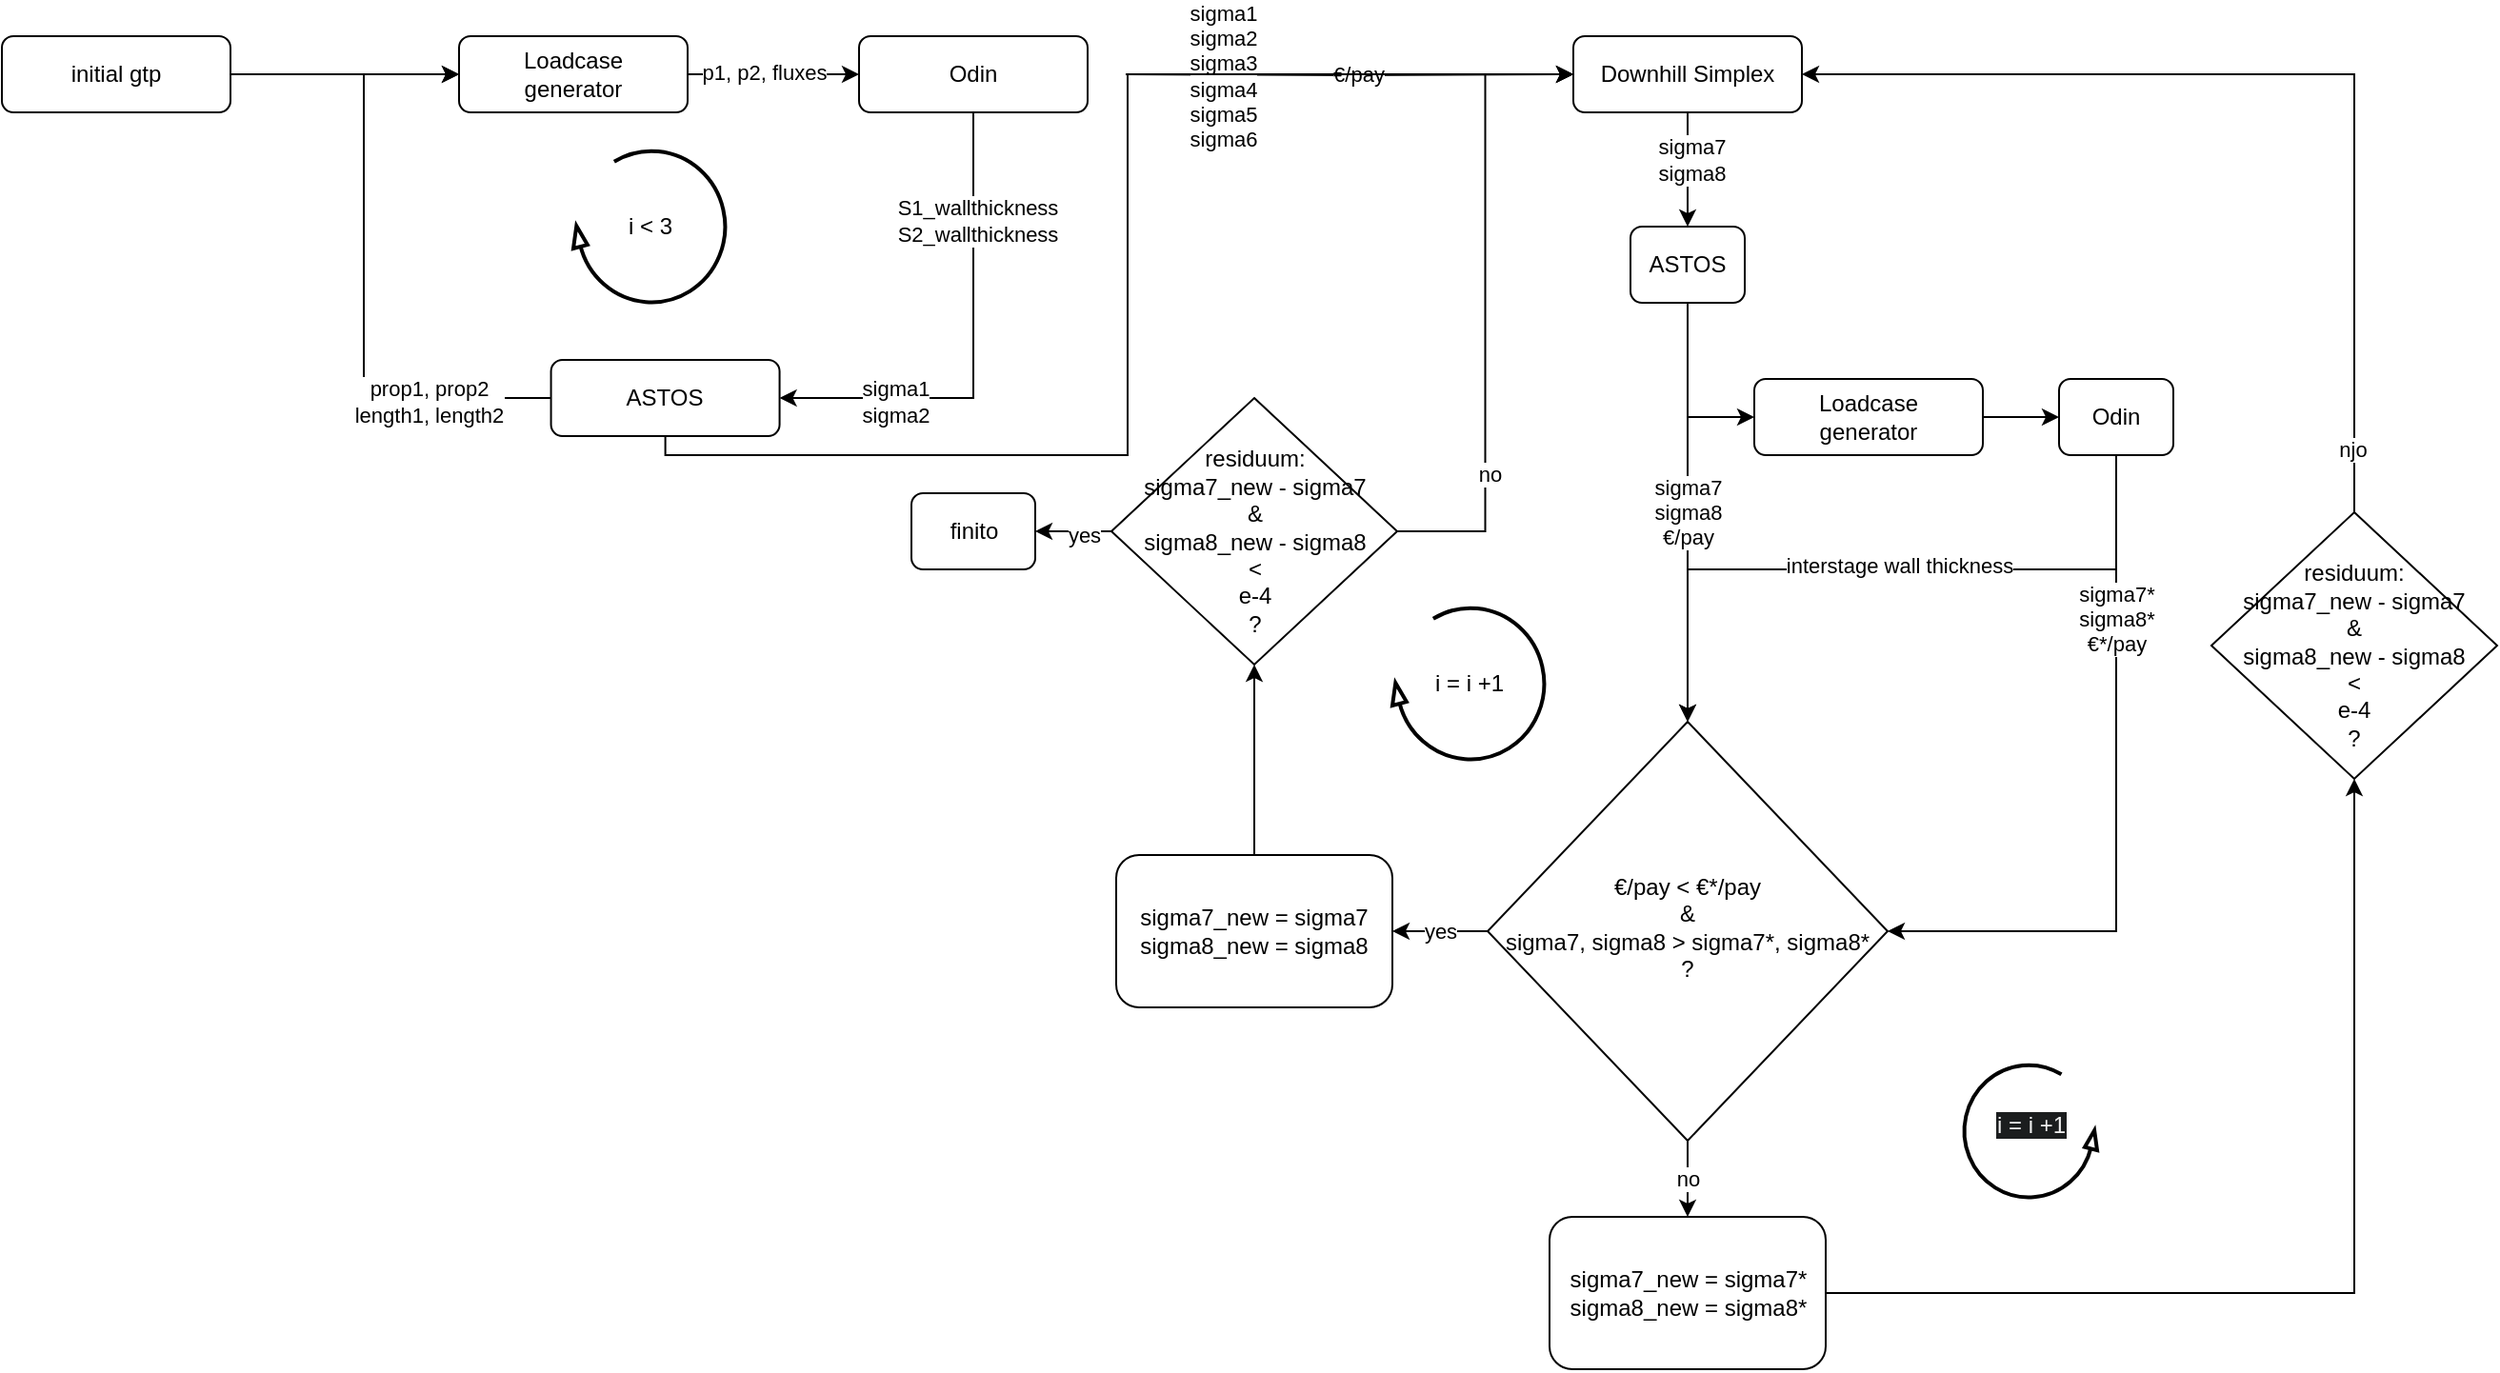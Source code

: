 <mxfile version="24.4.0" type="device">
  <diagram id="C5RBs43oDa-KdzZeNtuy" name="Page-1">
    <mxGraphModel dx="1688" dy="559" grid="1" gridSize="10" guides="1" tooltips="1" connect="1" arrows="1" fold="1" page="1" pageScale="1" pageWidth="827" pageHeight="1169" math="0" shadow="0">
      <root>
        <mxCell id="WIyWlLk6GJQsqaUBKTNV-0" />
        <mxCell id="WIyWlLk6GJQsqaUBKTNV-1" parent="WIyWlLk6GJQsqaUBKTNV-0" />
        <mxCell id="542ienEPj6v7TYGvCybK-5" style="edgeStyle=orthogonalEdgeStyle;rounded=0;orthogonalLoop=1;jettySize=auto;html=1;entryX=0;entryY=0.5;entryDx=0;entryDy=0;" parent="WIyWlLk6GJQsqaUBKTNV-1" source="WIyWlLk6GJQsqaUBKTNV-3" target="542ienEPj6v7TYGvCybK-2" edge="1">
          <mxGeometry relative="1" as="geometry" />
        </mxCell>
        <mxCell id="WIyWlLk6GJQsqaUBKTNV-3" value="initial gtp" style="rounded=1;whiteSpace=wrap;html=1;fontSize=12;glass=0;strokeWidth=1;shadow=0;" parent="WIyWlLk6GJQsqaUBKTNV-1" vertex="1">
          <mxGeometry x="-520" y="180" width="120" height="40" as="geometry" />
        </mxCell>
        <mxCell id="542ienEPj6v7TYGvCybK-8" style="edgeStyle=orthogonalEdgeStyle;rounded=0;orthogonalLoop=1;jettySize=auto;html=1;entryX=1;entryY=0.5;entryDx=0;entryDy=0;exitX=0.5;exitY=1;exitDx=0;exitDy=0;" parent="WIyWlLk6GJQsqaUBKTNV-1" source="542ienEPj6v7TYGvCybK-1" target="542ienEPj6v7TYGvCybK-7" edge="1">
          <mxGeometry relative="1" as="geometry">
            <mxPoint x="-40" y="330" as="targetPoint" />
            <Array as="points">
              <mxPoint x="-10" y="370" />
            </Array>
          </mxGeometry>
        </mxCell>
        <mxCell id="542ienEPj6v7TYGvCybK-10" value="S1_wallthickness&lt;br&gt;S2_wallthickness" style="edgeLabel;html=1;align=center;verticalAlign=middle;resizable=0;points=[];" parent="542ienEPj6v7TYGvCybK-8" vertex="1" connectable="0">
          <mxGeometry x="-0.55" y="2" relative="1" as="geometry">
            <mxPoint as="offset" />
          </mxGeometry>
        </mxCell>
        <mxCell id="542ienEPj6v7TYGvCybK-13" value="sigma1&lt;br&gt;sigma2" style="edgeLabel;html=1;align=center;verticalAlign=middle;resizable=0;points=[];" parent="542ienEPj6v7TYGvCybK-8" vertex="1" connectable="0">
          <mxGeometry x="0.516" y="2" relative="1" as="geometry">
            <mxPoint as="offset" />
          </mxGeometry>
        </mxCell>
        <mxCell id="542ienEPj6v7TYGvCybK-19" style="edgeStyle=orthogonalEdgeStyle;rounded=0;orthogonalLoop=1;jettySize=auto;html=1;entryX=0;entryY=0.5;entryDx=0;entryDy=0;" parent="WIyWlLk6GJQsqaUBKTNV-1" target="542ienEPj6v7TYGvCybK-18" edge="1">
          <mxGeometry relative="1" as="geometry">
            <mxPoint x="70" y="200" as="sourcePoint" />
          </mxGeometry>
        </mxCell>
        <mxCell id="542ienEPj6v7TYGvCybK-22" value="sigma1&lt;br&gt;sigma2&lt;br&gt;sigma3&lt;br&gt;sigma4&lt;div&gt;sigma5&lt;/div&gt;&lt;div&gt;sigma6&lt;/div&gt;" style="edgeLabel;html=1;align=center;verticalAlign=middle;resizable=0;points=[];" parent="542ienEPj6v7TYGvCybK-19" vertex="1" connectable="0">
          <mxGeometry x="-0.1" relative="1" as="geometry">
            <mxPoint x="-55" as="offset" />
          </mxGeometry>
        </mxCell>
        <mxCell id="vRhWBDTnP5E1zHMOb6t0-0" value="€/pay" style="edgeLabel;html=1;align=center;verticalAlign=middle;resizable=0;points=[];" vertex="1" connectable="0" parent="542ienEPj6v7TYGvCybK-19">
          <mxGeometry x="-0.234" y="1" relative="1" as="geometry">
            <mxPoint x="32" as="offset" />
          </mxGeometry>
        </mxCell>
        <mxCell id="542ienEPj6v7TYGvCybK-1" value="Odin" style="rounded=1;whiteSpace=wrap;html=1;fontSize=12;glass=0;strokeWidth=1;shadow=0;" parent="WIyWlLk6GJQsqaUBKTNV-1" vertex="1">
          <mxGeometry x="-70" y="180" width="120" height="40" as="geometry" />
        </mxCell>
        <mxCell id="542ienEPj6v7TYGvCybK-6" style="edgeStyle=orthogonalEdgeStyle;rounded=0;orthogonalLoop=1;jettySize=auto;html=1;entryX=0;entryY=0.5;entryDx=0;entryDy=0;" parent="WIyWlLk6GJQsqaUBKTNV-1" source="542ienEPj6v7TYGvCybK-2" target="542ienEPj6v7TYGvCybK-1" edge="1">
          <mxGeometry relative="1" as="geometry" />
        </mxCell>
        <mxCell id="542ienEPj6v7TYGvCybK-11" value="p1, p2, fluxes" style="edgeLabel;html=1;align=center;verticalAlign=middle;resizable=0;points=[];" parent="542ienEPj6v7TYGvCybK-6" vertex="1" connectable="0">
          <mxGeometry x="-0.111" y="1" relative="1" as="geometry">
            <mxPoint as="offset" />
          </mxGeometry>
        </mxCell>
        <mxCell id="542ienEPj6v7TYGvCybK-2" value="Loadcase &lt;br&gt;generator" style="rounded=1;whiteSpace=wrap;html=1;fontSize=12;glass=0;strokeWidth=1;shadow=0;" parent="WIyWlLk6GJQsqaUBKTNV-1" vertex="1">
          <mxGeometry x="-280" y="180" width="120" height="40" as="geometry" />
        </mxCell>
        <mxCell id="542ienEPj6v7TYGvCybK-9" style="edgeStyle=orthogonalEdgeStyle;rounded=0;orthogonalLoop=1;jettySize=auto;html=1;entryX=0;entryY=0.5;entryDx=0;entryDy=0;exitX=0;exitY=0.5;exitDx=0;exitDy=0;" parent="WIyWlLk6GJQsqaUBKTNV-1" source="542ienEPj6v7TYGvCybK-7" target="542ienEPj6v7TYGvCybK-2" edge="1">
          <mxGeometry relative="1" as="geometry">
            <Array as="points">
              <mxPoint x="-330" y="370" />
              <mxPoint x="-330" y="200" />
            </Array>
          </mxGeometry>
        </mxCell>
        <mxCell id="542ienEPj6v7TYGvCybK-12" value="prop1, prop2&lt;br&gt;length1, length2" style="edgeLabel;html=1;align=center;verticalAlign=middle;resizable=0;points=[];" parent="542ienEPj6v7TYGvCybK-9" vertex="1" connectable="0">
          <mxGeometry x="-0.593" y="2" relative="1" as="geometry">
            <mxPoint as="offset" />
          </mxGeometry>
        </mxCell>
        <mxCell id="vRhWBDTnP5E1zHMOb6t0-1" style="edgeStyle=orthogonalEdgeStyle;rounded=0;orthogonalLoop=1;jettySize=auto;html=1;entryX=0;entryY=0.5;entryDx=0;entryDy=0;" edge="1" parent="WIyWlLk6GJQsqaUBKTNV-1" source="542ienEPj6v7TYGvCybK-7" target="542ienEPj6v7TYGvCybK-18">
          <mxGeometry relative="1" as="geometry">
            <mxPoint x="70" y="210" as="targetPoint" />
            <Array as="points">
              <mxPoint x="-172" y="400" />
              <mxPoint x="71" y="400" />
              <mxPoint x="71" y="200" />
            </Array>
          </mxGeometry>
        </mxCell>
        <mxCell id="542ienEPj6v7TYGvCybK-7" value="ASTOS" style="rounded=1;whiteSpace=wrap;html=1;fontSize=12;glass=0;strokeWidth=1;shadow=0;" parent="WIyWlLk6GJQsqaUBKTNV-1" vertex="1">
          <mxGeometry x="-231.72" y="350" width="120" height="40" as="geometry" />
        </mxCell>
        <mxCell id="542ienEPj6v7TYGvCybK-15" value="i &amp;lt; 3" style="verticalLabelPosition=middle;html=1;verticalAlign=middle;strokeWidth=2;shape=mxgraph.lean_mapping.physical_pull;pointerEvents=1;rotation=0;flipH=1;labelPosition=center;align=center;" parent="WIyWlLk6GJQsqaUBKTNV-1" vertex="1">
          <mxGeometry x="-220" y="240" width="80" height="80" as="geometry" />
        </mxCell>
        <mxCell id="542ienEPj6v7TYGvCybK-21" style="edgeStyle=orthogonalEdgeStyle;rounded=0;orthogonalLoop=1;jettySize=auto;html=1;entryX=0.5;entryY=0;entryDx=0;entryDy=0;" parent="WIyWlLk6GJQsqaUBKTNV-1" source="542ienEPj6v7TYGvCybK-18" target="542ienEPj6v7TYGvCybK-20" edge="1">
          <mxGeometry relative="1" as="geometry" />
        </mxCell>
        <mxCell id="542ienEPj6v7TYGvCybK-25" value="sigma7&lt;br&gt;sigma8" style="edgeLabel;html=1;align=center;verticalAlign=middle;resizable=0;points=[];" parent="542ienEPj6v7TYGvCybK-21" vertex="1" connectable="0">
          <mxGeometry x="-0.167" y="2" relative="1" as="geometry">
            <mxPoint as="offset" />
          </mxGeometry>
        </mxCell>
        <mxCell id="542ienEPj6v7TYGvCybK-18" value="Downhill Simplex" style="rounded=1;whiteSpace=wrap;html=1;fontSize=12;glass=0;strokeWidth=1;shadow=0;" parent="WIyWlLk6GJQsqaUBKTNV-1" vertex="1">
          <mxGeometry x="305" y="180" width="120" height="40" as="geometry" />
        </mxCell>
        <mxCell id="542ienEPj6v7TYGvCybK-26" style="edgeStyle=orthogonalEdgeStyle;rounded=0;orthogonalLoop=1;jettySize=auto;html=1;entryX=0.5;entryY=0;entryDx=0;entryDy=0;exitX=0.5;exitY=1;exitDx=0;exitDy=0;" parent="WIyWlLk6GJQsqaUBKTNV-1" source="542ienEPj6v7TYGvCybK-20" target="542ienEPj6v7TYGvCybK-33" edge="1">
          <mxGeometry relative="1" as="geometry">
            <mxPoint x="190" y="270" as="sourcePoint" />
            <mxPoint x="60" y="470" as="targetPoint" />
          </mxGeometry>
        </mxCell>
        <mxCell id="542ienEPj6v7TYGvCybK-31" value="sigma7&lt;br&gt;sigma8&lt;br&gt;€/pay" style="edgeLabel;html=1;align=center;verticalAlign=middle;resizable=0;points=[];" parent="542ienEPj6v7TYGvCybK-26" vertex="1" connectable="0">
          <mxGeometry relative="1" as="geometry">
            <mxPoint as="offset" />
          </mxGeometry>
        </mxCell>
        <mxCell id="542ienEPj6v7TYGvCybK-29" style="edgeStyle=orthogonalEdgeStyle;rounded=0;orthogonalLoop=1;jettySize=auto;html=1;entryX=0;entryY=0.5;entryDx=0;entryDy=0;exitX=0.5;exitY=1;exitDx=0;exitDy=0;" parent="WIyWlLk6GJQsqaUBKTNV-1" source="542ienEPj6v7TYGvCybK-20" target="542ienEPj6v7TYGvCybK-55" edge="1">
          <mxGeometry relative="1" as="geometry" />
        </mxCell>
        <mxCell id="542ienEPj6v7TYGvCybK-20" value="ASTOS" style="rounded=1;whiteSpace=wrap;html=1;fontSize=12;glass=0;strokeWidth=1;shadow=0;" parent="WIyWlLk6GJQsqaUBKTNV-1" vertex="1">
          <mxGeometry x="335" y="280" width="60" height="40" as="geometry" />
        </mxCell>
        <mxCell id="542ienEPj6v7TYGvCybK-59" style="edgeStyle=orthogonalEdgeStyle;rounded=0;orthogonalLoop=1;jettySize=auto;html=1;entryX=1;entryY=0.5;entryDx=0;entryDy=0;exitX=0.5;exitY=1;exitDx=0;exitDy=0;" parent="WIyWlLk6GJQsqaUBKTNV-1" source="542ienEPj6v7TYGvCybK-27" target="542ienEPj6v7TYGvCybK-33" edge="1">
          <mxGeometry relative="1" as="geometry">
            <Array as="points">
              <mxPoint x="590" y="650" />
            </Array>
          </mxGeometry>
        </mxCell>
        <mxCell id="542ienEPj6v7TYGvCybK-60" value="sigma7*&lt;br&gt;sigma8*&lt;br&gt;€*/pay" style="edgeLabel;html=1;align=center;verticalAlign=middle;resizable=0;points=[];" parent="542ienEPj6v7TYGvCybK-59" vertex="1" connectable="0">
          <mxGeometry x="-0.535" relative="1" as="geometry">
            <mxPoint as="offset" />
          </mxGeometry>
        </mxCell>
        <mxCell id="vRhWBDTnP5E1zHMOb6t0-2" style="edgeStyle=orthogonalEdgeStyle;rounded=0;orthogonalLoop=1;jettySize=auto;html=1;entryX=0.5;entryY=0;entryDx=0;entryDy=0;" edge="1" parent="WIyWlLk6GJQsqaUBKTNV-1" source="542ienEPj6v7TYGvCybK-27" target="542ienEPj6v7TYGvCybK-33">
          <mxGeometry relative="1" as="geometry">
            <Array as="points">
              <mxPoint x="590" y="460" />
              <mxPoint x="365" y="460" />
            </Array>
          </mxGeometry>
        </mxCell>
        <mxCell id="vRhWBDTnP5E1zHMOb6t0-3" value="interstage wall thickness" style="edgeLabel;html=1;align=center;verticalAlign=middle;resizable=0;points=[];" vertex="1" connectable="0" parent="vRhWBDTnP5E1zHMOb6t0-2">
          <mxGeometry x="-0.043" y="-2" relative="1" as="geometry">
            <mxPoint as="offset" />
          </mxGeometry>
        </mxCell>
        <mxCell id="542ienEPj6v7TYGvCybK-27" value="Odin" style="rounded=1;whiteSpace=wrap;html=1;fontSize=12;glass=0;strokeWidth=1;shadow=0;" parent="WIyWlLk6GJQsqaUBKTNV-1" vertex="1">
          <mxGeometry x="560" y="360" width="60" height="40" as="geometry" />
        </mxCell>
        <mxCell id="542ienEPj6v7TYGvCybK-35" style="edgeStyle=orthogonalEdgeStyle;rounded=0;orthogonalLoop=1;jettySize=auto;html=1;entryX=1;entryY=0.5;entryDx=0;entryDy=0;" parent="WIyWlLk6GJQsqaUBKTNV-1" source="542ienEPj6v7TYGvCybK-33" target="542ienEPj6v7TYGvCybK-40" edge="1">
          <mxGeometry relative="1" as="geometry">
            <mxPoint x="50" y="570" as="targetPoint" />
          </mxGeometry>
        </mxCell>
        <mxCell id="542ienEPj6v7TYGvCybK-36" value="yes" style="edgeLabel;html=1;align=center;verticalAlign=middle;resizable=0;points=[];" parent="542ienEPj6v7TYGvCybK-35" vertex="1" connectable="0">
          <mxGeometry relative="1" as="geometry">
            <mxPoint as="offset" />
          </mxGeometry>
        </mxCell>
        <mxCell id="542ienEPj6v7TYGvCybK-43" style="edgeStyle=orthogonalEdgeStyle;rounded=0;orthogonalLoop=1;jettySize=auto;html=1;entryX=0.5;entryY=0;entryDx=0;entryDy=0;" parent="WIyWlLk6GJQsqaUBKTNV-1" source="542ienEPj6v7TYGvCybK-33" target="542ienEPj6v7TYGvCybK-39" edge="1">
          <mxGeometry relative="1" as="geometry" />
        </mxCell>
        <mxCell id="542ienEPj6v7TYGvCybK-44" value="no" style="edgeLabel;html=1;align=center;verticalAlign=middle;resizable=0;points=[];" parent="542ienEPj6v7TYGvCybK-43" vertex="1" connectable="0">
          <mxGeometry relative="1" as="geometry">
            <mxPoint as="offset" />
          </mxGeometry>
        </mxCell>
        <mxCell id="542ienEPj6v7TYGvCybK-33" value="€/pay &amp;lt; €*/pay&lt;br&gt;&amp;amp; &lt;br&gt;sigma7, sigma8 &amp;gt; sigma7*, sigma8*&lt;br&gt;?" style="rhombus;whiteSpace=wrap;html=1;shadow=0;fontFamily=Helvetica;fontSize=12;align=center;strokeWidth=1;spacing=6;spacingTop=-4;" parent="WIyWlLk6GJQsqaUBKTNV-1" vertex="1">
          <mxGeometry x="260" y="540" width="210" height="220" as="geometry" />
        </mxCell>
        <mxCell id="542ienEPj6v7TYGvCybK-61" style="edgeStyle=orthogonalEdgeStyle;rounded=0;orthogonalLoop=1;jettySize=auto;html=1;entryX=0.5;entryY=1;entryDx=0;entryDy=0;" parent="WIyWlLk6GJQsqaUBKTNV-1" source="542ienEPj6v7TYGvCybK-39" target="542ienEPj6v7TYGvCybK-63" edge="1">
          <mxGeometry relative="1" as="geometry">
            <mxPoint x="660" y="290" as="targetPoint" />
          </mxGeometry>
        </mxCell>
        <mxCell id="542ienEPj6v7TYGvCybK-39" value="sigma7_new = sigma7*&lt;br&gt;sigma8_new = sigma8*" style="rounded=1;whiteSpace=wrap;html=1;fontSize=12;glass=0;strokeWidth=1;shadow=0;" parent="WIyWlLk6GJQsqaUBKTNV-1" vertex="1">
          <mxGeometry x="292.5" y="800" width="145" height="80" as="geometry" />
        </mxCell>
        <mxCell id="542ienEPj6v7TYGvCybK-47" style="edgeStyle=orthogonalEdgeStyle;rounded=0;orthogonalLoop=1;jettySize=auto;html=1;entryX=0.5;entryY=1;entryDx=0;entryDy=0;" parent="WIyWlLk6GJQsqaUBKTNV-1" source="542ienEPj6v7TYGvCybK-40" target="542ienEPj6v7TYGvCybK-46" edge="1">
          <mxGeometry relative="1" as="geometry" />
        </mxCell>
        <mxCell id="542ienEPj6v7TYGvCybK-40" value="sigma7_new = sigma7&lt;br&gt;sigma8_new = sigma8" style="rounded=1;whiteSpace=wrap;html=1;fontSize=12;glass=0;strokeWidth=1;shadow=0;" parent="WIyWlLk6GJQsqaUBKTNV-1" vertex="1">
          <mxGeometry x="65" y="610" width="145" height="80" as="geometry" />
        </mxCell>
        <mxCell id="542ienEPj6v7TYGvCybK-48" style="edgeStyle=orthogonalEdgeStyle;rounded=0;orthogonalLoop=1;jettySize=auto;html=1;entryX=0;entryY=0.5;entryDx=0;entryDy=0;" parent="WIyWlLk6GJQsqaUBKTNV-1" source="542ienEPj6v7TYGvCybK-46" target="542ienEPj6v7TYGvCybK-18" edge="1">
          <mxGeometry relative="1" as="geometry" />
        </mxCell>
        <mxCell id="542ienEPj6v7TYGvCybK-49" value="no" style="edgeLabel;html=1;align=center;verticalAlign=middle;resizable=0;points=[];" parent="542ienEPj6v7TYGvCybK-48" vertex="1" connectable="0">
          <mxGeometry x="-0.538" y="-2" relative="1" as="geometry">
            <mxPoint as="offset" />
          </mxGeometry>
        </mxCell>
        <mxCell id="542ienEPj6v7TYGvCybK-50" style="edgeStyle=orthogonalEdgeStyle;rounded=0;orthogonalLoop=1;jettySize=auto;html=1;entryX=1;entryY=0.5;entryDx=0;entryDy=0;" parent="WIyWlLk6GJQsqaUBKTNV-1" source="542ienEPj6v7TYGvCybK-46" target="542ienEPj6v7TYGvCybK-52" edge="1">
          <mxGeometry relative="1" as="geometry">
            <mxPoint x="60" y="430" as="targetPoint" />
          </mxGeometry>
        </mxCell>
        <mxCell id="542ienEPj6v7TYGvCybK-51" value="yes" style="edgeLabel;html=1;align=center;verticalAlign=middle;resizable=0;points=[];" parent="542ienEPj6v7TYGvCybK-50" vertex="1" connectable="0">
          <mxGeometry x="-0.248" y="2" relative="1" as="geometry">
            <mxPoint as="offset" />
          </mxGeometry>
        </mxCell>
        <mxCell id="542ienEPj6v7TYGvCybK-46" value="&lt;br&gt;residuum:&lt;br&gt;sigma7_new - sigma7&lt;br&gt;&amp;amp;&lt;br&gt;sigma8_new - sigma8&lt;br&gt;&amp;lt;&lt;br&gt;e-4&lt;br&gt;?" style="rhombus;whiteSpace=wrap;html=1;shadow=0;fontFamily=Helvetica;fontSize=12;align=center;strokeWidth=1;spacing=6;spacingTop=-4;" parent="WIyWlLk6GJQsqaUBKTNV-1" vertex="1">
          <mxGeometry x="62.5" y="370" width="150" height="140" as="geometry" />
        </mxCell>
        <mxCell id="542ienEPj6v7TYGvCybK-52" value="finito" style="rounded=1;whiteSpace=wrap;html=1;fontSize=12;glass=0;strokeWidth=1;shadow=0;" parent="WIyWlLk6GJQsqaUBKTNV-1" vertex="1">
          <mxGeometry x="-42.5" y="420" width="65" height="40" as="geometry" />
        </mxCell>
        <mxCell id="542ienEPj6v7TYGvCybK-53" value="i = i +1" style="verticalLabelPosition=middle;html=1;verticalAlign=middle;strokeWidth=2;shape=mxgraph.lean_mapping.physical_pull;pointerEvents=1;rotation=0;flipH=1;labelPosition=center;align=center;" parent="WIyWlLk6GJQsqaUBKTNV-1" vertex="1">
          <mxGeometry x="210" y="480" width="80" height="80" as="geometry" />
        </mxCell>
        <mxCell id="542ienEPj6v7TYGvCybK-56" style="edgeStyle=orthogonalEdgeStyle;rounded=0;orthogonalLoop=1;jettySize=auto;html=1;entryX=0;entryY=0.5;entryDx=0;entryDy=0;" parent="WIyWlLk6GJQsqaUBKTNV-1" source="542ienEPj6v7TYGvCybK-55" target="542ienEPj6v7TYGvCybK-27" edge="1">
          <mxGeometry relative="1" as="geometry" />
        </mxCell>
        <mxCell id="542ienEPj6v7TYGvCybK-55" value="Loadcase &lt;br&gt;generator" style="rounded=1;whiteSpace=wrap;html=1;fontSize=12;glass=0;strokeWidth=1;shadow=0;" parent="WIyWlLk6GJQsqaUBKTNV-1" vertex="1">
          <mxGeometry x="400" y="360" width="120" height="40" as="geometry" />
        </mxCell>
        <mxCell id="542ienEPj6v7TYGvCybK-62" value="&#xa;&lt;span style=&quot;color: rgb(240, 240, 240); font-family: Helvetica; font-size: 12px; font-style: normal; font-variant-ligatures: normal; font-variant-caps: normal; font-weight: 400; letter-spacing: normal; orphans: 2; text-align: center; text-indent: 0px; text-transform: none; widows: 2; word-spacing: 0px; -webkit-text-stroke-width: 0px; background-color: rgb(27, 29, 30); text-decoration-thickness: initial; text-decoration-style: initial; text-decoration-color: initial; float: none; display: inline !important;&quot;&gt;i = i +1&lt;/span&gt;&#xa;&#xa;" style="verticalLabelPosition=middle;html=1;verticalAlign=bottom;strokeWidth=2;shape=mxgraph.lean_mapping.physical_pull;pointerEvents=1;labelPosition=center;align=center;" parent="WIyWlLk6GJQsqaUBKTNV-1" vertex="1">
          <mxGeometry x="510" y="720" width="70" height="70" as="geometry" />
        </mxCell>
        <mxCell id="542ienEPj6v7TYGvCybK-64" style="edgeStyle=orthogonalEdgeStyle;rounded=0;orthogonalLoop=1;jettySize=auto;html=1;entryX=1;entryY=0.5;entryDx=0;entryDy=0;" parent="WIyWlLk6GJQsqaUBKTNV-1" source="542ienEPj6v7TYGvCybK-63" target="542ienEPj6v7TYGvCybK-18" edge="1">
          <mxGeometry relative="1" as="geometry">
            <Array as="points">
              <mxPoint x="715" y="200" />
            </Array>
          </mxGeometry>
        </mxCell>
        <mxCell id="542ienEPj6v7TYGvCybK-65" value="njo" style="edgeLabel;html=1;align=center;verticalAlign=middle;resizable=0;points=[];" parent="542ienEPj6v7TYGvCybK-64" vertex="1" connectable="0">
          <mxGeometry x="-0.873" y="1" relative="1" as="geometry">
            <mxPoint as="offset" />
          </mxGeometry>
        </mxCell>
        <mxCell id="542ienEPj6v7TYGvCybK-63" value="&lt;br&gt;residuum:&lt;br&gt;sigma7_new - sigma7&lt;br&gt;&amp;amp;&lt;br&gt;sigma8_new - sigma8&lt;br&gt;&amp;lt;&lt;br&gt;e-4&lt;br&gt;?" style="rhombus;whiteSpace=wrap;html=1;shadow=0;fontFamily=Helvetica;fontSize=12;align=center;strokeWidth=1;spacing=6;spacingTop=-4;" parent="WIyWlLk6GJQsqaUBKTNV-1" vertex="1">
          <mxGeometry x="640" y="430" width="150" height="140" as="geometry" />
        </mxCell>
      </root>
    </mxGraphModel>
  </diagram>
</mxfile>
